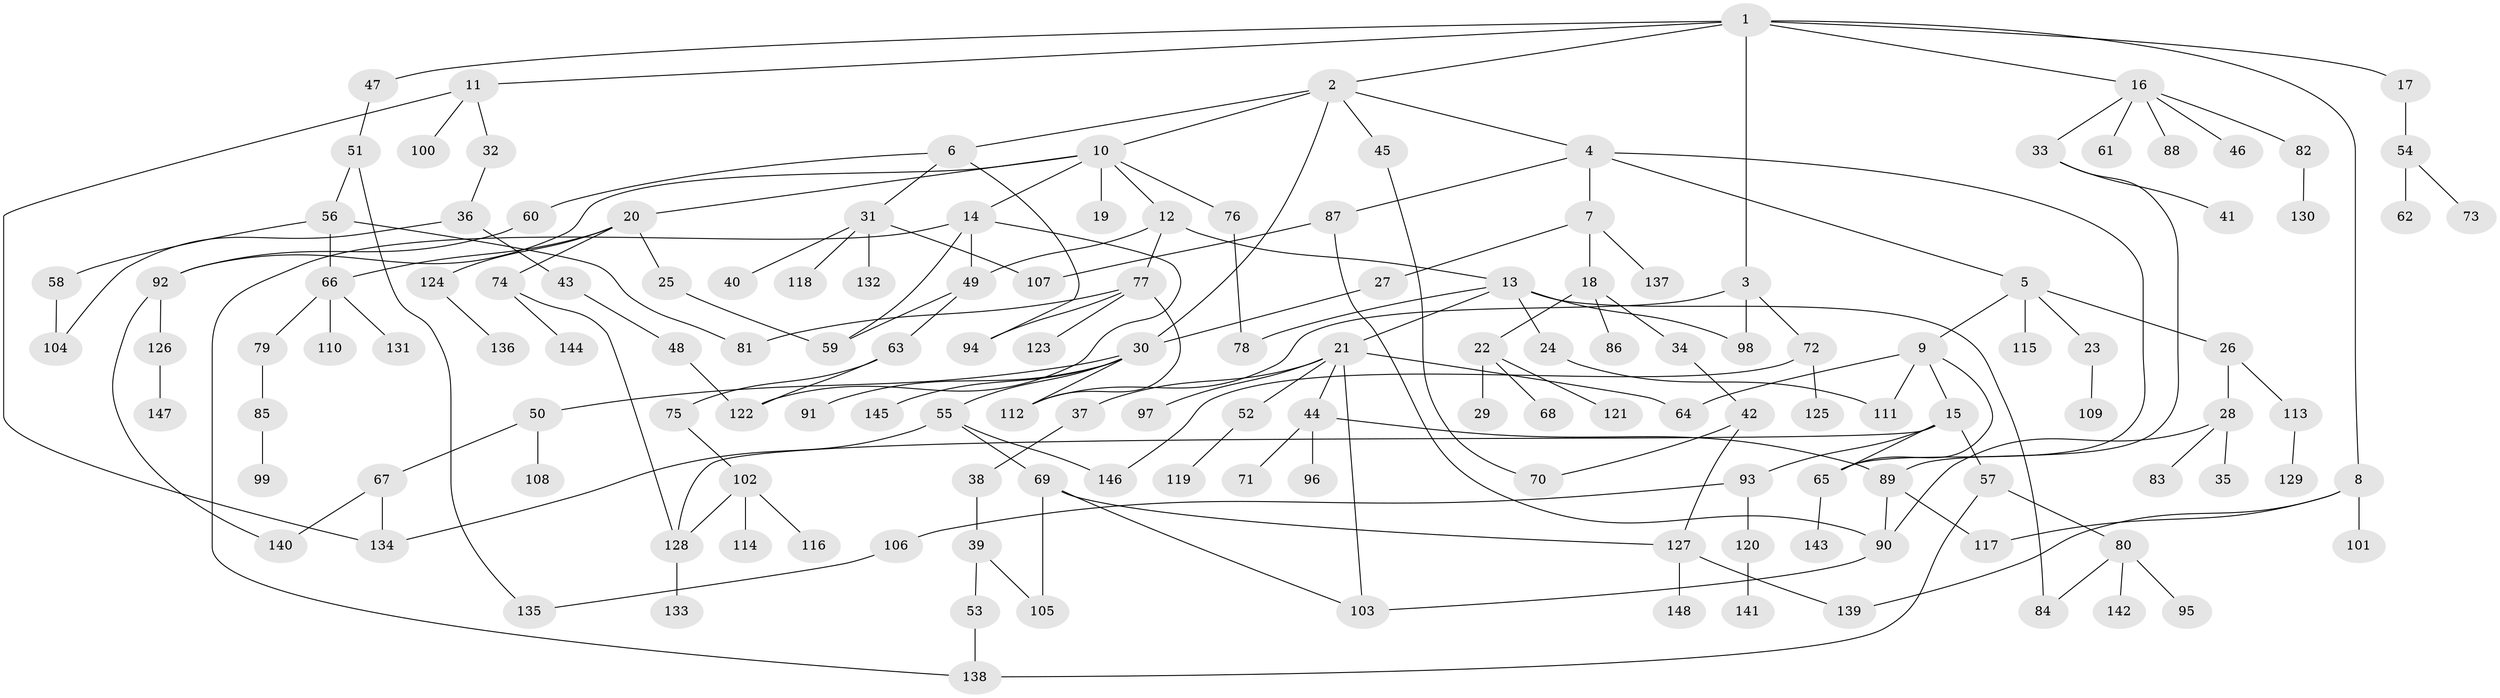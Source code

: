 // coarse degree distribution, {7: 0.011235955056179775, 9: 0.011235955056179775, 4: 0.15730337078651685, 5: 0.06741573033707865, 3: 0.24719101123595505, 6: 0.0449438202247191, 2: 0.23595505617977527, 1: 0.2247191011235955}
// Generated by graph-tools (version 1.1) at 2025/48/03/04/25 22:48:38]
// undirected, 148 vertices, 187 edges
graph export_dot {
  node [color=gray90,style=filled];
  1;
  2;
  3;
  4;
  5;
  6;
  7;
  8;
  9;
  10;
  11;
  12;
  13;
  14;
  15;
  16;
  17;
  18;
  19;
  20;
  21;
  22;
  23;
  24;
  25;
  26;
  27;
  28;
  29;
  30;
  31;
  32;
  33;
  34;
  35;
  36;
  37;
  38;
  39;
  40;
  41;
  42;
  43;
  44;
  45;
  46;
  47;
  48;
  49;
  50;
  51;
  52;
  53;
  54;
  55;
  56;
  57;
  58;
  59;
  60;
  61;
  62;
  63;
  64;
  65;
  66;
  67;
  68;
  69;
  70;
  71;
  72;
  73;
  74;
  75;
  76;
  77;
  78;
  79;
  80;
  81;
  82;
  83;
  84;
  85;
  86;
  87;
  88;
  89;
  90;
  91;
  92;
  93;
  94;
  95;
  96;
  97;
  98;
  99;
  100;
  101;
  102;
  103;
  104;
  105;
  106;
  107;
  108;
  109;
  110;
  111;
  112;
  113;
  114;
  115;
  116;
  117;
  118;
  119;
  120;
  121;
  122;
  123;
  124;
  125;
  126;
  127;
  128;
  129;
  130;
  131;
  132;
  133;
  134;
  135;
  136;
  137;
  138;
  139;
  140;
  141;
  142;
  143;
  144;
  145;
  146;
  147;
  148;
  1 -- 2;
  1 -- 3;
  1 -- 8;
  1 -- 11;
  1 -- 16;
  1 -- 17;
  1 -- 47;
  2 -- 4;
  2 -- 6;
  2 -- 10;
  2 -- 30;
  2 -- 45;
  3 -- 72;
  3 -- 112;
  3 -- 98;
  4 -- 5;
  4 -- 7;
  4 -- 87;
  4 -- 65;
  5 -- 9;
  5 -- 23;
  5 -- 26;
  5 -- 115;
  6 -- 31;
  6 -- 60;
  6 -- 94;
  7 -- 18;
  7 -- 27;
  7 -- 137;
  8 -- 101;
  8 -- 139;
  8 -- 117;
  9 -- 15;
  9 -- 64;
  9 -- 111;
  9 -- 65;
  10 -- 12;
  10 -- 14;
  10 -- 19;
  10 -- 20;
  10 -- 76;
  10 -- 92;
  11 -- 32;
  11 -- 100;
  11 -- 134;
  12 -- 13;
  12 -- 77;
  12 -- 49;
  13 -- 21;
  13 -- 24;
  13 -- 78;
  13 -- 98;
  13 -- 84;
  14 -- 49;
  14 -- 59;
  14 -- 122;
  14 -- 138;
  15 -- 57;
  15 -- 65;
  15 -- 93;
  15 -- 128;
  16 -- 33;
  16 -- 46;
  16 -- 61;
  16 -- 82;
  16 -- 88;
  17 -- 54;
  18 -- 22;
  18 -- 34;
  18 -- 86;
  20 -- 25;
  20 -- 66;
  20 -- 74;
  20 -- 124;
  21 -- 37;
  21 -- 44;
  21 -- 52;
  21 -- 97;
  21 -- 103;
  21 -- 64;
  22 -- 29;
  22 -- 68;
  22 -- 121;
  23 -- 109;
  24 -- 111;
  25 -- 59;
  26 -- 28;
  26 -- 113;
  27 -- 30;
  28 -- 35;
  28 -- 83;
  28 -- 90;
  30 -- 50;
  30 -- 55;
  30 -- 91;
  30 -- 145;
  30 -- 112;
  31 -- 40;
  31 -- 118;
  31 -- 132;
  31 -- 107;
  32 -- 36;
  33 -- 41;
  33 -- 89;
  34 -- 42;
  36 -- 43;
  36 -- 104;
  37 -- 38;
  38 -- 39;
  39 -- 53;
  39 -- 105;
  42 -- 70;
  42 -- 127;
  43 -- 48;
  44 -- 71;
  44 -- 89;
  44 -- 96;
  45 -- 70;
  47 -- 51;
  48 -- 122;
  49 -- 63;
  49 -- 59;
  50 -- 67;
  50 -- 108;
  51 -- 56;
  51 -- 135;
  52 -- 119;
  53 -- 138;
  54 -- 62;
  54 -- 73;
  55 -- 69;
  55 -- 134;
  55 -- 146;
  56 -- 58;
  56 -- 66;
  56 -- 81;
  57 -- 80;
  57 -- 138;
  58 -- 104;
  60 -- 92;
  63 -- 75;
  63 -- 122;
  65 -- 143;
  66 -- 79;
  66 -- 110;
  66 -- 131;
  67 -- 140;
  67 -- 134;
  69 -- 127;
  69 -- 103;
  69 -- 105;
  72 -- 125;
  72 -- 146;
  74 -- 144;
  74 -- 128;
  75 -- 102;
  76 -- 78;
  77 -- 81;
  77 -- 94;
  77 -- 112;
  77 -- 123;
  79 -- 85;
  80 -- 84;
  80 -- 95;
  80 -- 142;
  82 -- 130;
  85 -- 99;
  87 -- 107;
  87 -- 90;
  89 -- 90;
  89 -- 117;
  90 -- 103;
  92 -- 126;
  92 -- 140;
  93 -- 106;
  93 -- 120;
  102 -- 114;
  102 -- 116;
  102 -- 128;
  106 -- 135;
  113 -- 129;
  120 -- 141;
  124 -- 136;
  126 -- 147;
  127 -- 148;
  127 -- 139;
  128 -- 133;
}

